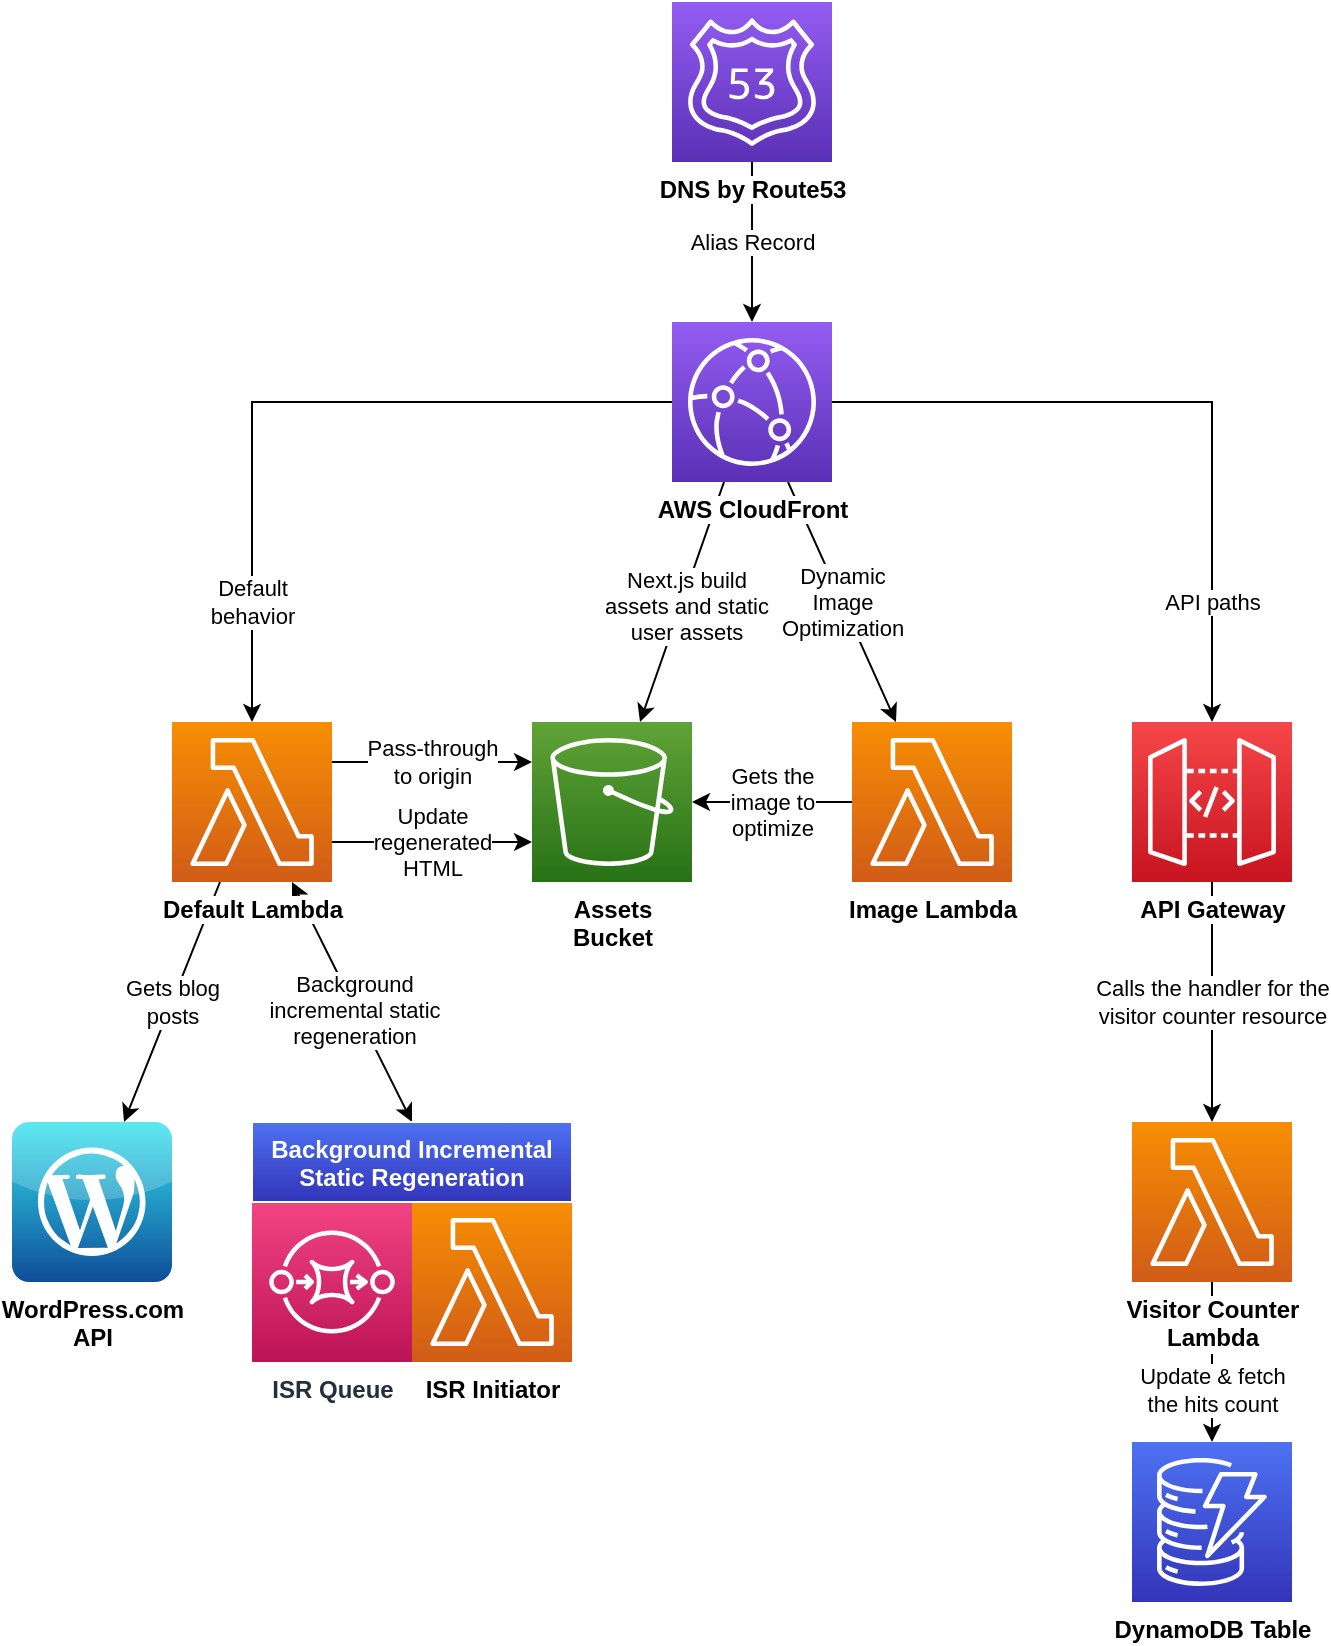 <mxfile version="14.6.13" type="device" pages="4"><diagram id="23iRSUPoRavnBvh4doch" name="AWS Arch"><mxGraphModel dx="1422" dy="1991" grid="1" gridSize="10" guides="1" tooltips="1" connect="1" arrows="1" fold="1" page="1" pageScale="1" pageWidth="827" pageHeight="1169" background="#FFFFFF" math="0" shadow="0"><root><mxCell id="0"/><mxCell id="1" parent="0"/><mxCell id="25" value="API paths" style="edgeStyle=orthogonalEdgeStyle;rounded=0;orthogonalLoop=1;jettySize=auto;html=1;labelBackgroundColor=#FFFFFF;fontColor=#000000;strokeColor=#000000;" parent="1" source="2" target="hK5ETDv1HGEy8o7-CPOC-136" edge="1"><mxGeometry x="0.657" relative="1" as="geometry"><mxPoint as="offset"/></mxGeometry></mxCell><mxCell id="hK5ETDv1HGEy8o7-CPOC-99" value="Default&lt;br&gt;behavior" style="rounded=0;orthogonalLoop=1;jettySize=auto;html=1;edgeStyle=orthogonalEdgeStyle;" parent="1" source="2" target="hK5ETDv1HGEy8o7-CPOC-117" edge="1"><mxGeometry x="0.676" relative="1" as="geometry"><mxPoint x="280" y="-720" as="targetPoint"/><mxPoint as="offset"/></mxGeometry></mxCell><mxCell id="hK5ETDv1HGEy8o7-CPOC-100" value="Dynamic&lt;br&gt;Image&lt;br&gt;Optimization" style="rounded=0;orthogonalLoop=1;jettySize=auto;html=1;" parent="1" source="2" target="hK5ETDv1HGEy8o7-CPOC-119" edge="1"><mxGeometry relative="1" as="geometry"><mxPoint x="400" y="-720" as="targetPoint"/></mxGeometry></mxCell><mxCell id="hK5ETDv1HGEy8o7-CPOC-101" value="Next.js build&lt;br&gt;assets and static&lt;br&gt;user assets" style="rounded=0;orthogonalLoop=1;jettySize=auto;html=1;" parent="1" source="2" target="hK5ETDv1HGEy8o7-CPOC-126" edge="1"><mxGeometry x="0.014" y="2" relative="1" as="geometry"><mxPoint x="520" y="-720" as="targetPoint"/><mxPoint as="offset"/></mxGeometry></mxCell><mxCell id="2" value="AWS CloudFront" style="points=[[0,0,0],[0.25,0,0],[0.5,0,0],[0.75,0,0],[1,0,0],[0,1,0],[0.25,1,0],[0.5,1,0],[0.75,1,0],[1,1,0],[0,0.25,0],[0,0.5,0],[0,0.75,0],[1,0.25,0],[1,0.5,0],[1,0.75,0]];outlineConnect=0;gradientColor=#945DF2;gradientDirection=north;fillColor=#5A30B5;strokeColor=#ffffff;dashed=0;verticalLabelPosition=bottom;verticalAlign=top;align=center;html=1;fontSize=12;fontStyle=1;aspect=fixed;shape=mxgraph.aws4.resourceIcon;resIcon=mxgraph.aws4.cloudfront;labelBackgroundColor=#FFFFFF;fontColor=#000000;" parent="1" vertex="1"><mxGeometry x="410" y="-920" width="80" height="80" as="geometry"/></mxCell><mxCell id="22" value="Alias Record" style="edgeStyle=orthogonalEdgeStyle;rounded=0;orthogonalLoop=1;jettySize=auto;html=1;labelBackgroundColor=#FFFFFF;fontColor=#000000;strokeColor=#000000;" parent="1" source="10" target="2" edge="1"><mxGeometry relative="1" as="geometry"/></mxCell><mxCell id="10" value="DNS by Route53" style="points=[[0,0,0],[0.25,0,0],[0.5,0,0],[0.75,0,0],[1,0,0],[0,1,0],[0.25,1,0],[0.5,1,0],[0.75,1,0],[1,1,0],[0,0.25,0],[0,0.5,0],[0,0.75,0],[1,0.25,0],[1,0.5,0],[1,0.75,0]];outlineConnect=0;gradientColor=#945DF2;gradientDirection=north;fillColor=#5A30B5;strokeColor=#ffffff;dashed=0;verticalLabelPosition=bottom;verticalAlign=top;align=center;html=1;fontSize=12;fontStyle=1;aspect=fixed;shape=mxgraph.aws4.resourceIcon;resIcon=mxgraph.aws4.route_53;labelBackgroundColor=#FFFFFF;fontColor=#000000;" parent="1" vertex="1"><mxGeometry x="410" y="-1080" width="80" height="80" as="geometry"/></mxCell><mxCell id="hK5ETDv1HGEy8o7-CPOC-148" value="Gets blog&lt;br&gt;posts" style="edgeStyle=none;rounded=0;orthogonalLoop=1;jettySize=auto;html=1;startArrow=none;startFill=0;" parent="1" source="hK5ETDv1HGEy8o7-CPOC-117" target="hK5ETDv1HGEy8o7-CPOC-127" edge="1"><mxGeometry relative="1" as="geometry"/></mxCell><mxCell id="hK5ETDv1HGEy8o7-CPOC-149" value="Pass-through&lt;br&gt;to origin" style="edgeStyle=orthogonalEdgeStyle;curved=1;rounded=0;orthogonalLoop=1;jettySize=auto;html=1;exitX=1;exitY=0.25;exitDx=0;exitDy=0;exitPerimeter=0;entryX=0;entryY=0.25;entryDx=0;entryDy=0;entryPerimeter=0;startArrow=none;startFill=0;" parent="1" source="hK5ETDv1HGEy8o7-CPOC-117" target="hK5ETDv1HGEy8o7-CPOC-126" edge="1"><mxGeometry relative="1" as="geometry"/></mxCell><mxCell id="hK5ETDv1HGEy8o7-CPOC-150" value="Update&lt;br&gt;regenerated&lt;br&gt;HTML" style="edgeStyle=orthogonalEdgeStyle;curved=1;rounded=0;orthogonalLoop=1;jettySize=auto;html=1;exitX=1;exitY=0.75;exitDx=0;exitDy=0;exitPerimeter=0;entryX=0;entryY=0.75;entryDx=0;entryDy=0;entryPerimeter=0;startArrow=none;startFill=0;" parent="1" source="hK5ETDv1HGEy8o7-CPOC-117" target="hK5ETDv1HGEy8o7-CPOC-126" edge="1"><mxGeometry relative="1" as="geometry"/></mxCell><mxCell id="hK5ETDv1HGEy8o7-CPOC-159" value="Background&lt;br&gt;incremental static&lt;br&gt;regeneration" style="rounded=0;orthogonalLoop=1;jettySize=auto;html=1;entryX=0.5;entryY=0;entryDx=0;entryDy=0;startArrow=classic;startFill=1;" parent="1" source="hK5ETDv1HGEy8o7-CPOC-117" target="hK5ETDv1HGEy8o7-CPOC-155" edge="1"><mxGeometry x="0.064" relative="1" as="geometry"><mxPoint x="-1" as="offset"/></mxGeometry></mxCell><mxCell id="hK5ETDv1HGEy8o7-CPOC-117" value="Default Lambda" style="points=[[0,0,0],[0.25,0,0],[0.5,0,0],[0.75,0,0],[1,0,0],[0,1,0],[0.25,1,0],[0.5,1,0],[0.75,1,0],[1,1,0],[0,0.25,0],[0,0.5,0],[0,0.75,0],[1,0.25,0],[1,0.5,0],[1,0.75,0]];outlineConnect=0;gradientColor=#F78E04;gradientDirection=north;fillColor=#D05C17;strokeColor=#ffffff;dashed=0;verticalLabelPosition=bottom;verticalAlign=top;align=center;html=1;fontSize=12;fontStyle=1;aspect=fixed;shape=mxgraph.aws4.resourceIcon;resIcon=mxgraph.aws4.lambda;labelBackgroundColor=#FFFFFF;fontColor=#000000;" parent="1" vertex="1"><mxGeometry x="160" y="-720" width="80" height="80" as="geometry"/></mxCell><mxCell id="hK5ETDv1HGEy8o7-CPOC-118" value="Gets the&lt;br&gt;image to&lt;br&gt;optimize" style="edgeStyle=none;rounded=0;orthogonalLoop=1;jettySize=auto;html=1;" parent="1" source="hK5ETDv1HGEy8o7-CPOC-119" target="hK5ETDv1HGEy8o7-CPOC-126" edge="1"><mxGeometry relative="1" as="geometry"><mxPoint as="offset"/></mxGeometry></mxCell><mxCell id="hK5ETDv1HGEy8o7-CPOC-119" value="Image Lambda" style="points=[[0,0,0],[0.25,0,0],[0.5,0,0],[0.75,0,0],[1,0,0],[0,1,0],[0.25,1,0],[0.5,1,0],[0.75,1,0],[1,1,0],[0,0.25,0],[0,0.5,0],[0,0.75,0],[1,0.25,0],[1,0.5,0],[1,0.75,0]];outlineConnect=0;gradientColor=#F78E04;gradientDirection=north;fillColor=#D05C17;strokeColor=#ffffff;dashed=0;verticalLabelPosition=bottom;verticalAlign=top;align=center;html=1;fontSize=12;fontStyle=1;aspect=fixed;shape=mxgraph.aws4.resourceIcon;resIcon=mxgraph.aws4.lambda;labelBackgroundColor=#FFFFFF;fontColor=#000000;" parent="1" vertex="1"><mxGeometry x="500" y="-720" width="80" height="80" as="geometry"/></mxCell><mxCell id="hK5ETDv1HGEy8o7-CPOC-126" value="Assets&lt;br&gt;Bucket" style="points=[[0,0,0],[0.25,0,0],[0.5,0,0],[0.75,0,0],[1,0,0],[0,1,0],[0.25,1,0],[0.5,1,0],[0.75,1,0],[1,1,0],[0,0.25,0],[0,0.5,0],[0,0.75,0],[1,0.25,0],[1,0.5,0],[1,0.75,0]];outlineConnect=0;gradientColor=#60A337;gradientDirection=north;fillColor=#277116;strokeColor=#ffffff;dashed=0;verticalLabelPosition=bottom;verticalAlign=top;align=center;html=1;fontSize=12;fontStyle=1;aspect=fixed;shape=mxgraph.aws4.resourceIcon;resIcon=mxgraph.aws4.s3;labelBackgroundColor=#FFFFFF;fontColor=#000000;" parent="1" vertex="1"><mxGeometry x="340" y="-720" width="80" height="80" as="geometry"/></mxCell><mxCell id="hK5ETDv1HGEy8o7-CPOC-127" value="WordPress.com&lt;br&gt;API" style="dashed=0;outlineConnect=0;html=1;align=center;labelPosition=center;verticalLabelPosition=bottom;verticalAlign=top;shape=mxgraph.webicons.wordpress_2;fillColor=#35E2EE;gradientColor=#0E4D99;labelBackgroundColor=#FFFFFF;fontColor=#000000;fontStyle=1" parent="1" vertex="1"><mxGeometry x="80" y="-520" width="80" height="80" as="geometry"/></mxCell><mxCell id="hK5ETDv1HGEy8o7-CPOC-135" value="Calls the handler for the&lt;br&gt;visitor counter resource" style="edgeStyle=orthogonalEdgeStyle;rounded=0;orthogonalLoop=1;jettySize=auto;html=1;entryX=0.5;entryY=0;entryDx=0;entryDy=0;entryPerimeter=0;labelBackgroundColor=#FFFFFF;fontColor=#000000;strokeColor=#000000;" parent="1" source="hK5ETDv1HGEy8o7-CPOC-136" target="hK5ETDv1HGEy8o7-CPOC-139" edge="1"><mxGeometry relative="1" as="geometry"><mxPoint x="870" y="-401" as="targetPoint"/><mxPoint as="offset"/></mxGeometry></mxCell><mxCell id="hK5ETDv1HGEy8o7-CPOC-136" value="API Gateway" style="points=[[0,0,0],[0.25,0,0],[0.5,0,0],[0.75,0,0],[1,0,0],[0,1,0],[0.25,1,0],[0.5,1,0],[0.75,1,0],[1,1,0],[0,0.25,0],[0,0.5,0],[0,0.75,0],[1,0.25,0],[1,0.5,0],[1,0.75,0]];outlineConnect=0;gradientColor=#F54749;gradientDirection=north;fillColor=#C7131F;strokeColor=#ffffff;dashed=0;verticalLabelPosition=bottom;verticalAlign=top;align=center;html=1;fontSize=12;fontStyle=1;aspect=fixed;shape=mxgraph.aws4.resourceIcon;resIcon=mxgraph.aws4.api_gateway;labelBackgroundColor=#FFFFFF;fontColor=#000000;" parent="1" vertex="1"><mxGeometry x="640" y="-720" width="80" height="80" as="geometry"/></mxCell><mxCell id="hK5ETDv1HGEy8o7-CPOC-137" value="DynamoDB Table" style="points=[[0,0,0],[0.25,0,0],[0.5,0,0],[0.75,0,0],[1,0,0],[0,1,0],[0.25,1,0],[0.5,1,0],[0.75,1,0],[1,1,0],[0,0.25,0],[0,0.5,0],[0,0.75,0],[1,0.25,0],[1,0.5,0],[1,0.75,0]];outlineConnect=0;gradientColor=#4D72F3;gradientDirection=north;fillColor=#3334B9;strokeColor=#ffffff;dashed=0;verticalLabelPosition=bottom;verticalAlign=top;align=center;html=1;fontSize=12;fontStyle=1;aspect=fixed;shape=mxgraph.aws4.resourceIcon;resIcon=mxgraph.aws4.dynamodb;labelBackgroundColor=#FFFFFF;fontColor=#000000;" parent="1" vertex="1"><mxGeometry x="640" y="-360" width="80" height="80" as="geometry"/></mxCell><mxCell id="hK5ETDv1HGEy8o7-CPOC-138" value="Update &amp;amp; fetch&lt;br&gt;the hits count" style="rounded=0;orthogonalLoop=1;jettySize=auto;html=1;exitX=0.5;exitY=1;exitDx=0;exitDy=0;exitPerimeter=0;entryX=0.5;entryY=0;entryDx=0;entryDy=0;entryPerimeter=0;labelBackgroundColor=#FFFFFF;fontColor=#000000;strokeColor=#000000;" parent="1" source="hK5ETDv1HGEy8o7-CPOC-139" target="hK5ETDv1HGEy8o7-CPOC-137" edge="1"><mxGeometry x="0.333" relative="1" as="geometry"><mxPoint as="offset"/></mxGeometry></mxCell><mxCell id="hK5ETDv1HGEy8o7-CPOC-139" value="Visitor Counter&lt;br&gt;Lambda" style="points=[[0,0,0],[0.25,0,0],[0.5,0,0],[0.75,0,0],[1,0,0],[0,1,0],[0.25,1,0],[0.5,1,0],[0.75,1,0],[1,1,0],[0,0.25,0],[0,0.5,0],[0,0.75,0],[1,0.25,0],[1,0.5,0],[1,0.75,0]];outlineConnect=0;gradientColor=#F78E04;gradientDirection=north;fillColor=#D05C17;strokeColor=#ffffff;dashed=0;verticalLabelPosition=bottom;verticalAlign=top;align=center;html=1;fontSize=12;fontStyle=1;aspect=fixed;shape=mxgraph.aws4.resourceIcon;resIcon=mxgraph.aws4.lambda;labelBackgroundColor=#FFFFFF;fontColor=#000000;" parent="1" vertex="1"><mxGeometry x="640" y="-520" width="80" height="80" as="geometry"/></mxCell><mxCell id="hK5ETDv1HGEy8o7-CPOC-157" value="" style="group" parent="1" vertex="1" connectable="0"><mxGeometry x="200" y="-520" width="160" height="120" as="geometry"/></mxCell><mxCell id="hK5ETDv1HGEy8o7-CPOC-124" value="ISR Initiator" style="points=[[0,0,0],[0.25,0,0],[0.5,0,0],[0.75,0,0],[1,0,0],[0,1,0],[0.25,1,0],[0.5,1,0],[0.75,1,0],[1,1,0],[0,0.25,0],[0,0.5,0],[0,0.75,0],[1,0.25,0],[1,0.5,0],[1,0.75,0]];outlineConnect=0;gradientColor=#F78E04;gradientDirection=north;fillColor=#D05C17;strokeColor=#ffffff;dashed=0;verticalLabelPosition=bottom;verticalAlign=top;align=center;html=1;fontSize=12;fontStyle=1;aspect=fixed;shape=mxgraph.aws4.resourceIcon;resIcon=mxgraph.aws4.lambda;labelBackgroundColor=#FFFFFF;fontColor=#000000;" parent="hK5ETDv1HGEy8o7-CPOC-157" vertex="1"><mxGeometry x="80" y="40" width="80" height="80" as="geometry"/></mxCell><mxCell id="hK5ETDv1HGEy8o7-CPOC-125" value="ISR Queue" style="points=[[0,0,0],[0.25,0,0],[0.5,0,0],[0.75,0,0],[1,0,0],[0,1,0],[0.25,1,0],[0.5,1,0],[0.75,1,0],[1,1,0],[0,0.25,0],[0,0.5,0],[0,0.75,0],[1,0.25,0],[1,0.5,0],[1,0.75,0]];outlineConnect=0;fontColor=#232F3E;gradientColor=#F34482;gradientDirection=north;fillColor=#BC1356;strokeColor=#ffffff;dashed=0;verticalLabelPosition=bottom;verticalAlign=top;align=center;html=1;fontSize=12;fontStyle=1;aspect=fixed;shape=mxgraph.aws4.resourceIcon;resIcon=mxgraph.aws4.sqs;labelBackgroundColor=#ffffff;" parent="hK5ETDv1HGEy8o7-CPOC-157" vertex="1"><mxGeometry y="40" width="80" height="80" as="geometry"/></mxCell><mxCell id="hK5ETDv1HGEy8o7-CPOC-155" value="Background Incremental&lt;br&gt;Static Regeneration" style="whiteSpace=wrap;html=1;dashed=0;fontStyle=1;verticalAlign=top;strokeColor=#ffffff;fillColor=#3334B9;gradientColor=#4D72F3;gradientDirection=north;labelBackgroundColor=none;fontColor=#FFFFFF;" parent="hK5ETDv1HGEy8o7-CPOC-157" vertex="1"><mxGeometry width="160" height="40" as="geometry"/></mxCell></root></mxGraphModel></diagram><diagram id="qyn2qZ6F6gqF_mPYifca" name="Stages"><mxGraphModel dx="1422" dy="3022" grid="1" gridSize="10" guides="1" tooltips="1" connect="1" arrows="1" fold="1" page="1" pageScale="1" pageWidth="850" pageHeight="1100" math="0" shadow="0"><root><mxCell id="b6YgkoDrh7IASmbNfFO9-0"/><mxCell id="b6YgkoDrh7IASmbNfFO9-1" parent="b6YgkoDrh7IASmbNfFO9-0"/><mxCell id="ugjsxYWkNp8uy2AHYgBh-0" value="" style="whiteSpace=wrap;html=1;aspect=fixed;fontColor=#000000;strokeWidth=1;fillColor=none;strokeColor=#FFFFFF;fontStyle=1" parent="b6YgkoDrh7IASmbNfFO9-1" vertex="1"><mxGeometry x="280" y="-1500" width="80" height="80" as="geometry"/></mxCell><mxCell id="ugjsxYWkNp8uy2AHYgBh-1" value="" style="points=[[0,0,0],[0.25,0,0],[0.5,0,0],[0.75,0,0],[1,0,0],[0,1,0],[0.25,1,0],[0.5,1,0],[0.75,1,0],[1,1,0],[0,0.25,0],[0,0.5,0],[0,0.75,0],[1,0.25,0],[1,0.5,0],[1,0.75,0]];points=[[0,0,0],[0.25,0,0],[0.5,0,0],[0.75,0,0],[1,0,0],[0,1,0],[0.25,1,0],[0.5,1,0],[0.75,1,0],[1,1,0],[0,0.25,0],[0,0.5,0],[0,0.75,0],[1,0.25,0],[1,0.5,0],[1,0.75,0]];outlineConnect=0;gradientColor=#F34482;gradientDirection=north;fillColor=#BC1356;strokeColor=#ffffff;dashed=0;verticalLabelPosition=bottom;verticalAlign=top;align=center;html=1;fontSize=12;fontStyle=1;aspect=fixed;shape=mxgraph.aws4.resourceIcon;resIcon=mxgraph.aws4.cloudformation;labelBackgroundColor=#FFFFFF;fontColor=#000000;" parent="b6YgkoDrh7IASmbNfFO9-1" vertex="1"><mxGeometry x="280" y="-1500" width="80" height="80" as="geometry"/></mxCell><mxCell id="ugjsxYWkNp8uy2AHYgBh-2" value="" style="points=[[0,0,0],[0.25,0,0],[0.5,0,0],[0.75,0,0],[1,0,0],[0,1,0],[0.25,1,0],[0.5,1,0],[0.75,1,0],[1,1,0],[0,0.25,0],[0,0.5,0],[0,0.75,0],[1,0.25,0],[1,0.5,0],[1,0.75,0]];points=[[0,0,0],[0.25,0,0],[0.5,0,0],[0.75,0,0],[1,0,0],[0,1,0],[0.25,1,0],[0.5,1,0],[0.75,1,0],[1,1,0],[0,0.25,0],[0,0.5,0],[0,0.75,0],[1,0.25,0],[1,0.5,0],[1,0.75,0]];outlineConnect=0;gradientColor=#F34482;gradientDirection=north;fillColor=#BC1356;strokeColor=#ffffff;dashed=0;verticalLabelPosition=bottom;verticalAlign=top;align=center;html=1;fontSize=12;fontStyle=1;aspect=fixed;shape=mxgraph.aws4.resourceIcon;resIcon=mxgraph.aws4.cloudformation;labelBackgroundColor=#FFFFFF;fontColor=#000000;" parent="b6YgkoDrh7IASmbNfFO9-1" vertex="1"><mxGeometry x="300" y="-1490" width="80" height="80" as="geometry"/></mxCell><mxCell id="ugjsxYWkNp8uy2AHYgBh-3" value="" style="whiteSpace=wrap;html=1;aspect=fixed;fontColor=#000000;strokeWidth=1;fillColor=none;strokeColor=#FFFFFF;fontStyle=1" parent="b6YgkoDrh7IASmbNfFO9-1" vertex="1"><mxGeometry x="300" y="-1490" width="80" height="80" as="geometry"/></mxCell><mxCell id="ugjsxYWkNp8uy2AHYgBh-4" value="Deploys&amp;nbsp;" style="edgeStyle=orthogonalEdgeStyle;rounded=0;orthogonalLoop=1;jettySize=auto;html=1;strokeColor=#000000;exitX=1;exitY=0.5;exitDx=0;exitDy=0;exitPerimeter=0;fontColor=#000000;labelBackgroundColor=#FFFFFF;" parent="b6YgkoDrh7IASmbNfFO9-1" source="ugjsxYWkNp8uy2AHYgBh-5" target="ugjsxYWkNp8uy2AHYgBh-7" edge="1"><mxGeometry x="0.4" relative="1" as="geometry"><mxPoint as="offset"/></mxGeometry></mxCell><mxCell id="ugjsxYWkNp8uy2AHYgBh-5" value="Reusable CRC&lt;br&gt;Stage Definition" style="points=[[0,0,0],[0.25,0,0],[0.5,0,0],[0.75,0,0],[1,0,0],[0,1,0],[0.25,1,0],[0.5,1,0],[0.75,1,0],[1,1,0],[0,0.25,0],[0,0.5,0],[0,0.75,0],[1,0.25,0],[1,0.5,0],[1,0.75,0]];gradientDirection=north;outlineConnect=0;gradientColor=#505863;fillColor=#1E262E;strokeColor=#ffffff;dashed=0;verticalLabelPosition=top;verticalAlign=bottom;align=center;html=1;fontSize=12;fontStyle=1;aspect=fixed;shape=mxgraph.aws4.resourceIcon;resIcon=mxgraph.aws4.general;labelPosition=center;labelBackgroundColor=#FFFFFF;fontColor=#000000;" parent="b6YgkoDrh7IASmbNfFO9-1" vertex="1"><mxGeometry x="400" y="-1640" width="80" height="80" as="geometry"/></mxCell><mxCell id="ugjsxYWkNp8uy2AHYgBh-6" value="Tests featureful&lt;br&gt;stack resources" style="edgeStyle=orthogonalEdgeStyle;rounded=0;orthogonalLoop=1;jettySize=auto;html=1;strokeColor=#000000;fontColor=#000000;labelBackgroundColor=#FFFFFF;" parent="b6YgkoDrh7IASmbNfFO9-1" source="ugjsxYWkNp8uy2AHYgBh-7" target="ugjsxYWkNp8uy2AHYgBh-9" edge="1"><mxGeometry relative="1" as="geometry"/></mxCell><mxCell id="ugjsxYWkNp8uy2AHYgBh-7" value="Testing&lt;br&gt;Stack" style="points=[[0,0,0],[0.25,0,0],[0.5,0,0],[0.75,0,0],[1,0,0],[0,1,0],[0.25,1,0],[0.5,1,0],[0.75,1,0],[1,1,0],[0,0.25,0],[0,0.5,0],[0,0.75,0],[1,0.25,0],[1,0.5,0],[1,0.75,0]];points=[[0,0,0],[0.25,0,0],[0.5,0,0],[0.75,0,0],[1,0,0],[0,1,0],[0.25,1,0],[0.5,1,0],[0.75,1,0],[1,1,0],[0,0.25,0],[0,0.5,0],[0,0.75,0],[1,0.25,0],[1,0.5,0],[1,0.75,0]];outlineConnect=0;gradientColor=#F34482;gradientDirection=north;fillColor=#BC1356;strokeColor=#ffffff;dashed=0;verticalLabelPosition=bottom;verticalAlign=top;align=center;html=1;fontSize=12;fontStyle=1;aspect=fixed;shape=mxgraph.aws4.resourceIcon;resIcon=mxgraph.aws4.cloudformation;labelBackgroundColor=#FFFFFF;fontColor=#000000;" parent="b6YgkoDrh7IASmbNfFO9-1" vertex="1"><mxGeometry x="520" y="-1480" width="80" height="80" as="geometry"/></mxCell><mxCell id="ugjsxYWkNp8uy2AHYgBh-8" value="Deploys" style="edgeStyle=orthogonalEdgeStyle;rounded=0;orthogonalLoop=1;jettySize=auto;html=1;entryX=0.5;entryY=0;entryDx=0;entryDy=0;entryPerimeter=0;strokeColor=#000000;exitX=0;exitY=0.5;exitDx=0;exitDy=0;exitPerimeter=0;fontColor=#000000;labelBackgroundColor=#FFFFFF;" parent="b6YgkoDrh7IASmbNfFO9-1" source="ugjsxYWkNp8uy2AHYgBh-5" target="ugjsxYWkNp8uy2AHYgBh-1" edge="1"><mxGeometry x="0.556" relative="1" as="geometry"><mxPoint as="offset"/></mxGeometry></mxCell><mxCell id="ugjsxYWkNp8uy2AHYgBh-9" value="Featureful&lt;br&gt;Stacks" style="points=[[0,0,0],[0.25,0,0],[0.5,0,0],[0.75,0,0],[1,0,0],[0,1,0],[0.25,1,0],[0.5,1,0],[0.75,1,0],[1,1,0],[0,0.25,0],[0,0.5,0],[0,0.75,0],[1,0.25,0],[1,0.5,0],[1,0.75,0]];points=[[0,0,0],[0.25,0,0],[0.5,0,0],[0.75,0,0],[1,0,0],[0,1,0],[0.25,1,0],[0.5,1,0],[0.75,1,0],[1,1,0],[0,0.25,0],[0,0.5,0],[0,0.75,0],[1,0.25,0],[1,0.5,0],[1,0.75,0]];outlineConnect=0;gradientColor=#F34482;gradientDirection=north;fillColor=#BC1356;strokeColor=#ffffff;dashed=0;verticalLabelPosition=bottom;verticalAlign=top;align=center;html=1;fontSize=12;fontStyle=1;aspect=fixed;shape=mxgraph.aws4.resourceIcon;resIcon=mxgraph.aws4.cloudformation;labelBackgroundColor=#FFFFFF;fontColor=#000000;" parent="b6YgkoDrh7IASmbNfFO9-1" vertex="1"><mxGeometry x="320" y="-1480" width="80" height="80" as="geometry"/></mxCell><mxCell id="ugjsxYWkNp8uy2AHYgBh-10" value="" style="whiteSpace=wrap;html=1;aspect=fixed;fontColor=#000000;strokeWidth=1;fillColor=none;strokeColor=#FFFFFF;fontStyle=1" parent="b6YgkoDrh7IASmbNfFO9-1" vertex="1"><mxGeometry x="320" y="-1480" width="80" height="80" as="geometry"/></mxCell><mxCell id="HxEtUfhR45yYvtyIrm2H-0" value="Accesses outputs&lt;br&gt;by custom&lt;br&gt;resource" style="edgeStyle=orthogonalEdgeStyle;rounded=0;orthogonalLoop=1;jettySize=auto;html=1;labelBackgroundColor=#FFFFFF;fontColor=#000000;strokeColor=#000000;" parent="b6YgkoDrh7IASmbNfFO9-1" source="HxEtUfhR45yYvtyIrm2H-1" target="HxEtUfhR45yYvtyIrm2H-8" edge="1"><mxGeometry relative="1" as="geometry"/></mxCell><mxCell id="HxEtUfhR45yYvtyIrm2H-1" value="Edge&lt;br&gt;Stack" style="points=[[0,0,0],[0.25,0,0],[0.5,0,0],[0.75,0,0],[1,0,0],[0,1,0],[0.25,1,0],[0.5,1,0],[0.75,1,0],[1,1,0],[0,0.25,0],[0,0.5,0],[0,0.75,0],[1,0.25,0],[1,0.5,0],[1,0.75,0]];points=[[0,0,0],[0.25,0,0],[0.5,0,0],[0.75,0,0],[1,0,0],[0,1,0],[0.25,1,0],[0.5,1,0],[0.75,1,0],[1,1,0],[0,0.25,0],[0,0.5,0],[0,0.75,0],[1,0.25,0],[1,0.5,0],[1,0.75,0]];outlineConnect=0;gradientColor=#F34482;gradientDirection=north;fillColor=#BC1356;strokeColor=#ffffff;dashed=0;verticalLabelPosition=bottom;verticalAlign=top;align=center;html=1;fontSize=12;fontStyle=1;aspect=fixed;shape=mxgraph.aws4.resourceIcon;resIcon=mxgraph.aws4.cloudformation;labelBackgroundColor=#FFFFFF;fontColor=#000000;" parent="b6YgkoDrh7IASmbNfFO9-1" vertex="1"><mxGeometry x="200" y="-1920" width="80" height="80" as="geometry"/></mxCell><mxCell id="HxEtUfhR45yYvtyIrm2H-2" value="Deploys" style="edgeStyle=orthogonalEdgeStyle;rounded=0;orthogonalLoop=1;jettySize=auto;html=1;entryX=0.5;entryY=0;entryDx=0;entryDy=0;entryPerimeter=0;labelBackgroundColor=#FFFFFF;fontColor=#000000;strokeColor=#000000;" parent="b6YgkoDrh7IASmbNfFO9-1" source="HxEtUfhR45yYvtyIrm2H-6" target="HxEtUfhR45yYvtyIrm2H-1" edge="1"><mxGeometry x="0.714" relative="1" as="geometry"><mxPoint as="offset"/></mxGeometry></mxCell><mxCell id="HxEtUfhR45yYvtyIrm2H-3" value="Deploys" style="edgeStyle=orthogonalEdgeStyle;rounded=0;orthogonalLoop=1;jettySize=auto;html=1;labelBackgroundColor=#FFFFFF;fontColor=#000000;strokeColor=#000000;" parent="b6YgkoDrh7IASmbNfFO9-1" source="HxEtUfhR45yYvtyIrm2H-6" target="HxEtUfhR45yYvtyIrm2H-8" edge="1"><mxGeometry relative="1" as="geometry"><mxPoint as="offset"/></mxGeometry></mxCell><mxCell id="HxEtUfhR45yYvtyIrm2H-4" style="edgeStyle=orthogonalEdgeStyle;rounded=0;orthogonalLoop=1;jettySize=auto;html=1;labelBackgroundColor=#FFFFFF;fontColor=#000000;strokeColor=#000000;" parent="b6YgkoDrh7IASmbNfFO9-1" source="HxEtUfhR45yYvtyIrm2H-6" target="HxEtUfhR45yYvtyIrm2H-9" edge="1"><mxGeometry relative="1" as="geometry"/></mxCell><mxCell id="HxEtUfhR45yYvtyIrm2H-5" value="Deploys" style="edgeLabel;html=1;align=center;verticalAlign=middle;resizable=0;points=[];labelBackgroundColor=#FFFFFF;fontColor=#000000;" parent="HxEtUfhR45yYvtyIrm2H-4" vertex="1" connectable="0"><mxGeometry x="0.513" y="-2" relative="1" as="geometry"><mxPoint x="2" y="28" as="offset"/></mxGeometry></mxCell><mxCell id="HxEtUfhR45yYvtyIrm2H-6" value="Reusable CRC&lt;br&gt;Stage Definition" style="points=[[0,0,0],[0.25,0,0],[0.5,0,0],[0.75,0,0],[1,0,0],[0,1,0],[0.25,1,0],[0.5,1,0],[0.75,1,0],[1,1,0],[0,0.25,0],[0,0.5,0],[0,0.75,0],[1,0.25,0],[1,0.5,0],[1,0.75,0]];gradientDirection=north;outlineConnect=0;gradientColor=#505863;fillColor=#1E262E;strokeColor=#ffffff;dashed=0;verticalLabelPosition=top;verticalAlign=bottom;align=center;html=1;fontSize=12;fontStyle=1;aspect=fixed;shape=mxgraph.aws4.resourceIcon;resIcon=mxgraph.aws4.general;labelPosition=center;labelBackgroundColor=#FFFFFF;fontColor=#000000;" parent="b6YgkoDrh7IASmbNfFO9-1" vertex="1"><mxGeometry x="400" y="-2080" width="80" height="80" as="geometry"/></mxCell><mxCell id="HxEtUfhR45yYvtyIrm2H-7" value="Accesses&lt;br&gt;exports" style="edgeStyle=orthogonalEdgeStyle;rounded=0;orthogonalLoop=1;jettySize=auto;html=1;labelBackgroundColor=#FFFFFF;fontColor=#000000;strokeColor=#000000;" parent="b6YgkoDrh7IASmbNfFO9-1" source="HxEtUfhR45yYvtyIrm2H-8" target="HxEtUfhR45yYvtyIrm2H-9" edge="1"><mxGeometry relative="1" as="geometry"/></mxCell><mxCell id="HxEtUfhR45yYvtyIrm2H-8" value="Regional&lt;br&gt;Stateless&lt;br&gt;Stack" style="points=[[0,0,0],[0.25,0,0],[0.5,0,0],[0.75,0,0],[1,0,0],[0,1,0],[0.25,1,0],[0.5,1,0],[0.75,1,0],[1,1,0],[0,0.25,0],[0,0.5,0],[0,0.75,0],[1,0.25,0],[1,0.5,0],[1,0.75,0]];points=[[0,0,0],[0.25,0,0],[0.5,0,0],[0.75,0,0],[1,0,0],[0,1,0],[0.25,1,0],[0.5,1,0],[0.75,1,0],[1,1,0],[0,0.25,0],[0,0.5,0],[0,0.75,0],[1,0.25,0],[1,0.5,0],[1,0.75,0]];outlineConnect=0;gradientColor=#F34482;gradientDirection=north;fillColor=#BC1356;strokeColor=#ffffff;dashed=0;verticalLabelPosition=bottom;verticalAlign=top;align=center;html=1;fontSize=12;fontStyle=1;aspect=fixed;shape=mxgraph.aws4.resourceIcon;resIcon=mxgraph.aws4.cloudformation;labelBackgroundColor=#FFFFFF;fontColor=#000000;" parent="b6YgkoDrh7IASmbNfFO9-1" vertex="1"><mxGeometry x="400" y="-1920" width="80" height="80" as="geometry"/></mxCell><mxCell id="HxEtUfhR45yYvtyIrm2H-9" value="Regional&lt;br&gt;Stateful&lt;br&gt;Stack" style="points=[[0,0,0],[0.25,0,0],[0.5,0,0],[0.75,0,0],[1,0,0],[0,1,0],[0.25,1,0],[0.5,1,0],[0.75,1,0],[1,1,0],[0,0.25,0],[0,0.5,0],[0,0.75,0],[1,0.25,0],[1,0.5,0],[1,0.75,0]];points=[[0,0,0],[0.25,0,0],[0.5,0,0],[0.75,0,0],[1,0,0],[0,1,0],[0.25,1,0],[0.5,1,0],[0.75,1,0],[1,1,0],[0,0.25,0],[0,0.5,0],[0,0.75,0],[1,0.25,0],[1,0.5,0],[1,0.75,0]];outlineConnect=0;gradientColor=#F34482;gradientDirection=north;fillColor=#BC1356;strokeColor=#ffffff;dashed=0;verticalLabelPosition=bottom;verticalAlign=top;align=center;html=1;fontSize=12;fontStyle=1;aspect=fixed;shape=mxgraph.aws4.resourceIcon;resIcon=mxgraph.aws4.cloudformation;labelBackgroundColor=#FFFFFF;fontColor=#000000;" parent="b6YgkoDrh7IASmbNfFO9-1" vertex="1"><mxGeometry x="600" y="-1920" width="80" height="80" as="geometry"/></mxCell></root></mxGraphModel></diagram><diagram id="h5fgsF5AdqXJILzHvKMt" name="CI/CD"><mxGraphModel dx="572" dy="3022" grid="1" gridSize="10" guides="1" tooltips="1" connect="1" arrows="1" fold="1" page="1" pageScale="1" pageWidth="850" pageHeight="1100" math="0" shadow="0"><root><mxCell id="FFH-HejAuoFIfmIOoqx9-0"/><mxCell id="FFH-HejAuoFIfmIOoqx9-1" parent="FFH-HejAuoFIfmIOoqx9-0"/><mxCell id="FFH-HejAuoFIfmIOoqx9-2" value="Uses" style="edgeStyle=orthogonalEdgeStyle;rounded=0;orthogonalLoop=1;jettySize=auto;html=1;labelBackgroundColor=#FFFFFF;fontColor=#000000;strokeColor=#000000;" parent="FFH-HejAuoFIfmIOoqx9-1" source="FFH-HejAuoFIfmIOoqx9-5" target="FFH-HejAuoFIfmIOoqx9-9" edge="1"><mxGeometry relative="1" as="geometry"/></mxCell><mxCell id="FFH-HejAuoFIfmIOoqx9-3" value="Deploys" style="edgeStyle=orthogonalEdgeStyle;rounded=0;orthogonalLoop=1;jettySize=auto;html=1;exitX=0.5;exitY=1;exitDx=0;exitDy=0;exitPerimeter=0;labelBackgroundColor=#FFFFFF;fontColor=#000000;strokeColor=#000000;" parent="FFH-HejAuoFIfmIOoqx9-1" source="FFH-HejAuoFIfmIOoqx9-5" target="FFH-HejAuoFIfmIOoqx9-10" edge="1"><mxGeometry x="0.602" relative="1" as="geometry"><mxPoint as="offset"/></mxGeometry></mxCell><mxCell id="FFH-HejAuoFIfmIOoqx9-4" value="Deploys" style="edgeStyle=orthogonalEdgeStyle;rounded=0;orthogonalLoop=1;jettySize=auto;html=1;exitX=0.5;exitY=1;exitDx=0;exitDy=0;exitPerimeter=0;labelBackgroundColor=#FFFFFF;fontColor=#000000;strokeColor=#000000;" parent="FFH-HejAuoFIfmIOoqx9-1" source="FFH-HejAuoFIfmIOoqx9-5" target="FFH-HejAuoFIfmIOoqx9-11" edge="1"><mxGeometry x="0.597" relative="1" as="geometry"><mxPoint x="1520" y="-1630" as="sourcePoint"/><mxPoint as="offset"/></mxGeometry></mxCell><mxCell id="FFH-HejAuoFIfmIOoqx9-5" value="CodePipeline" style="points=[[0,0,0],[0.25,0,0],[0.5,0,0],[0.75,0,0],[1,0,0],[0,1,0],[0.25,1,0],[0.5,1,0],[0.75,1,0],[1,1,0],[0,0.25,0],[0,0.5,0],[0,0.75,0],[1,0.25,0],[1,0.5,0],[1,0.75,0]];outlineConnect=0;gradientColor=#4D72F3;gradientDirection=north;fillColor=#3334B9;strokeColor=#ffffff;dashed=0;verticalLabelPosition=bottom;verticalAlign=top;align=center;html=1;fontSize=12;fontStyle=1;aspect=fixed;shape=mxgraph.aws4.resourceIcon;resIcon=mxgraph.aws4.codepipeline;labelBackgroundColor=#FFFFFF;fontColor=#000000;" parent="FFH-HejAuoFIfmIOoqx9-1" vertex="1"><mxGeometry x="1280" y="-1800" width="80" height="80" as="geometry"/></mxCell><mxCell id="FFH-HejAuoFIfmIOoqx9-6" value="Signals&lt;br&gt;CodePipline" style="edgeStyle=orthogonalEdgeStyle;rounded=0;orthogonalLoop=1;jettySize=auto;html=1;labelBackgroundColor=#FFFFFF;fontColor=#000000;strokeColor=#000000;" parent="FFH-HejAuoFIfmIOoqx9-1" source="FFH-HejAuoFIfmIOoqx9-7" target="FFH-HejAuoFIfmIOoqx9-5" edge="1"><mxGeometry x="0.25" relative="1" as="geometry"><mxPoint as="offset"/></mxGeometry></mxCell><mxCell id="FFH-HejAuoFIfmIOoqx9-7" value="GitHub Repository" style="dashed=0;outlineConnect=0;html=1;align=center;labelPosition=center;verticalLabelPosition=bottom;verticalAlign=top;shape=mxgraph.weblogos.github;labelBackgroundColor=#FFFFFF;fontColor=#000000;fillColor=none;fontStyle=1" parent="FFH-HejAuoFIfmIOoqx9-1" vertex="1"><mxGeometry x="1280" y="-1960" width="80" height="80" as="geometry"/></mxCell><mxCell id="FFH-HejAuoFIfmIOoqx9-8" value="Pushes&lt;br&gt;changes&lt;br&gt;to git" style="edgeStyle=orthogonalEdgeStyle;rounded=0;orthogonalLoop=1;jettySize=auto;html=1;labelBackgroundColor=#FFFFFF;fontColor=#000000;strokeColor=#000000;exitX=1;exitY=0.5;exitDx=0;exitDy=0;" parent="FFH-HejAuoFIfmIOoqx9-1" source="FFH-HejAuoFIfmIOoqx9-15" target="FFH-HejAuoFIfmIOoqx9-7" edge="1"><mxGeometry relative="1" as="geometry"><mxPoint x="1191" y="-1881" as="sourcePoint"/></mxGeometry></mxCell><mxCell id="FFH-HejAuoFIfmIOoqx9-9" value="CodeBuild&lt;br&gt;Build the frontend, API,&lt;br&gt;and CDK assembly" style="points=[[0,0,0],[0.25,0,0],[0.5,0,0],[0.75,0,0],[1,0,0],[0,1,0],[0.25,1,0],[0.5,1,0],[0.75,1,0],[1,1,0],[0,0.25,0],[0,0.5,0],[0,0.75,0],[1,0.25,0],[1,0.5,0],[1,0.75,0]];outlineConnect=0;gradientColor=#4D72F3;gradientDirection=north;fillColor=#3334B9;strokeColor=#ffffff;dashed=0;verticalLabelPosition=bottom;verticalAlign=top;align=center;html=1;fontSize=12;fontStyle=1;aspect=fixed;shape=mxgraph.aws4.resourceIcon;resIcon=mxgraph.aws4.codebuild;labelBackgroundColor=#FFFFFF;fontColor=#000000;" parent="FFH-HejAuoFIfmIOoqx9-1" vertex="1"><mxGeometry x="1440" y="-1800" width="80" height="80" as="geometry"/></mxCell><mxCell id="FFH-HejAuoFIfmIOoqx9-10" value="Test Stage" style="points=[[0,0,0],[0.25,0,0],[0.5,0,0],[0.75,0,0],[1,0,0],[0,1,0],[0.25,1,0],[0.5,1,0],[0.75,1,0],[1,1,0],[0,0.25,0],[0,0.5,0],[0,0.75,0],[1,0.25,0],[1,0.5,0],[1,0.75,0]];gradientDirection=north;outlineConnect=0;gradientColor=#505863;fillColor=#1E262E;strokeColor=#ffffff;dashed=0;verticalLabelPosition=bottom;verticalAlign=top;align=center;html=1;fontSize=12;fontStyle=1;aspect=fixed;shape=mxgraph.aws4.resourceIcon;resIcon=mxgraph.aws4.general;labelPosition=center;labelBackgroundColor=#FFFFFF;fontColor=#000000;" parent="FFH-HejAuoFIfmIOoqx9-1" vertex="1"><mxGeometry x="1200" y="-1600" width="80" height="80" as="geometry"/></mxCell><mxCell id="FFH-HejAuoFIfmIOoqx9-11" value="Production Stage" style="points=[[0,0,0],[0.25,0,0],[0.5,0,0],[0.75,0,0],[1,0,0],[0,1,0],[0.25,1,0],[0.5,1,0],[0.75,1,0],[1,1,0],[0,0.25,0],[0,0.5,0],[0,0.75,0],[1,0.25,0],[1,0.5,0],[1,0.75,0]];gradientDirection=north;outlineConnect=0;gradientColor=#505863;fillColor=#1E262E;strokeColor=#ffffff;dashed=0;verticalLabelPosition=bottom;verticalAlign=top;align=center;html=1;fontSize=12;fontStyle=1;aspect=fixed;shape=mxgraph.aws4.resourceIcon;resIcon=mxgraph.aws4.general;labelPosition=center;labelBackgroundColor=#FFFFFF;fontColor=#000000;" parent="FFH-HejAuoFIfmIOoqx9-1" vertex="1"><mxGeometry x="1360" y="-1600" width="80" height="80" as="geometry"/></mxCell><mxCell id="FFH-HejAuoFIfmIOoqx9-12" value="Dev Stage" style="points=[[0,0,0],[0.25,0,0],[0.5,0,0],[0.75,0,0],[1,0,0],[0,1,0],[0.25,1,0],[0.5,1,0],[0.75,1,0],[1,1,0],[0,0.25,0],[0,0.5,0],[0,0.75,0],[1,0.25,0],[1,0.5,0],[1,0.75,0]];gradientDirection=north;outlineConnect=0;gradientColor=#505863;fillColor=#1E262E;strokeColor=#ffffff;dashed=0;verticalLabelPosition=bottom;verticalAlign=top;align=center;html=1;fontSize=12;fontStyle=1;aspect=fixed;shape=mxgraph.aws4.resourceIcon;resIcon=mxgraph.aws4.general;labelPosition=center;labelBackgroundColor=#FFFFFF;fontColor=#000000;" parent="FFH-HejAuoFIfmIOoqx9-1" vertex="1"><mxGeometry x="1080" y="-1600" width="80" height="80" as="geometry"/></mxCell><mxCell id="FFH-HejAuoFIfmIOoqx9-13" value="Use the CDK CLI&lt;br&gt;to deploy a dev&lt;br&gt;stage to AWS" style="edgeStyle=orthogonalEdgeStyle;rounded=0;orthogonalLoop=1;jettySize=auto;html=1;labelBackgroundColor=#FFFFFF;fontColor=#000000;exitX=0.5;exitY=1;exitDx=0;exitDy=0;strokeColor=#000000;" parent="FFH-HejAuoFIfmIOoqx9-1" source="FFH-HejAuoFIfmIOoqx9-15" target="FFH-HejAuoFIfmIOoqx9-12" edge="1"><mxGeometry x="-0.143" relative="1" as="geometry"><mxPoint x="1000" y="-1890" as="sourcePoint"/><mxPoint as="offset"/></mxGeometry></mxCell><mxCell id="FFH-HejAuoFIfmIOoqx9-14" value="" style="group;labelBackgroundColor=#FFFFFF;fontColor=#000000;fontStyle=1" parent="FFH-HejAuoFIfmIOoqx9-1" vertex="1" connectable="0"><mxGeometry x="1080" y="-1960" width="80" height="80" as="geometry"/></mxCell><mxCell id="FFH-HejAuoFIfmIOoqx9-15" value="Developer" style="rounded=0;whiteSpace=wrap;html=1;strokeColor=none;fillColor=#CCCCFF;gradientColor=#666680;labelPosition=center;verticalLabelPosition=bottom;align=center;verticalAlign=top;labelBackgroundColor=#FFFFFF;fontColor=#000000;fontStyle=1" parent="FFH-HejAuoFIfmIOoqx9-14" vertex="1"><mxGeometry width="80" height="80" as="geometry"/></mxCell><mxCell id="FFH-HejAuoFIfmIOoqx9-16" value="" style="outlineConnect=0;gradientColor=none;dashed=0;verticalLabelPosition=bottom;verticalAlign=top;align=center;html=1;fontSize=12;fontStyle=1;aspect=fixed;shape=mxgraph.aws4.illustration_users;pointerEvents=1;fillColor=#FFFFFF;strokeColor=none;labelBackgroundColor=#FFFFFF;fontColor=#000000;" parent="FFH-HejAuoFIfmIOoqx9-14" vertex="1"><mxGeometry x="10" y="10" width="60" height="60" as="geometry"/></mxCell></root></mxGraphModel></diagram><diagram id="5uKCgDbxg5XRJz4InhuB" name="Page-4"><mxGraphModel dx="1422" dy="1922" grid="1" gridSize="10" guides="1" tooltips="1" connect="1" arrows="1" fold="1" page="1" pageScale="1" pageWidth="850" pageHeight="1100" math="0" shadow="0"><root><mxCell id="_67BHvqjkGcve1P8658V-0"/><mxCell id="_67BHvqjkGcve1P8658V-1" parent="_67BHvqjkGcve1P8658V-0"/><mxCell id="iaq7hthR6RRkI8yLdHeO-0" value="" style="points=[[0,0,0],[0.25,0,0],[0.5,0,0],[0.75,0,0],[1,0,0],[0,1,0],[0.25,1,0],[0.5,1,0],[0.75,1,0],[1,1,0],[0,0.25,0],[0,0.5,0],[0,0.75,0],[1,0.25,0],[1,0.5,0],[1,0.75,0]];outlineConnect=0;gradientColor=#945DF2;gradientDirection=north;fillColor=#5A30B5;strokeColor=#ffffff;dashed=0;verticalLabelPosition=bottom;verticalAlign=top;align=center;html=1;fontSize=12;fontStyle=1;aspect=fixed;shape=mxgraph.aws4.resourceIcon;resIcon=mxgraph.aws4.cloudfront;labelBackgroundColor=#FFFFFF;fontColor=#000000;" vertex="1" parent="_67BHvqjkGcve1P8658V-1"><mxGeometry x="380" y="-940" width="80" height="80" as="geometry"/></mxCell><mxCell id="iaq7hthR6RRkI8yLdHeO-2" value="" style="points=[[0,0,0],[0.25,0,0],[0.5,0,0],[0.75,0,0],[1,0,0],[0,1,0],[0.25,1,0],[0.5,1,0],[0.75,1,0],[1,1,0],[0,0.25,0],[0,0.5,0],[0,0.75,0],[1,0.25,0],[1,0.5,0],[1,0.75,0]];outlineConnect=0;gradientColor=#945DF2;gradientDirection=north;fillColor=#5A30B5;strokeColor=#ffffff;dashed=0;verticalLabelPosition=bottom;verticalAlign=top;align=center;html=1;fontSize=12;fontStyle=1;aspect=fixed;shape=mxgraph.aws4.resourceIcon;resIcon=mxgraph.aws4.route_53;labelBackgroundColor=#FFFFFF;fontColor=#000000;" vertex="1" parent="_67BHvqjkGcve1P8658V-1"><mxGeometry x="290" y="-940" width="80" height="80" as="geometry"/></mxCell><mxCell id="GE669J7kC0eTgibqhkZ3-0" value="" style="points=[[0,0,0],[0.25,0,0],[0.5,0,0],[0.75,0,0],[1,0,0],[0,1,0],[0.25,1,0],[0.5,1,0],[0.75,1,0],[1,1,0],[0,0.25,0],[0,0.5,0],[0,0.75,0],[1,0.25,0],[1,0.5,0],[1,0.75,0]];outlineConnect=0;gradientColor=#F78E04;gradientDirection=north;fillColor=#D05C17;strokeColor=#ffffff;dashed=0;verticalLabelPosition=bottom;verticalAlign=top;align=center;html=1;fontSize=12;fontStyle=1;aspect=fixed;shape=mxgraph.aws4.resourceIcon;resIcon=mxgraph.aws4.lambda;labelBackgroundColor=#FFFFFF;fontColor=#000000;" vertex="1" parent="_67BHvqjkGcve1P8658V-1"><mxGeometry x="380" y="-850" width="80" height="80" as="geometry"/></mxCell><mxCell id="GE669J7kC0eTgibqhkZ3-1" value="" style="points=[[0,0,0],[0.25,0,0],[0.5,0,0],[0.75,0,0],[1,0,0],[0,1,0],[0.25,1,0],[0.5,1,0],[0.75,1,0],[1,1,0],[0,0.25,0],[0,0.5,0],[0,0.75,0],[1,0.25,0],[1,0.5,0],[1,0.75,0]];outlineConnect=0;gradientColor=#60A337;gradientDirection=north;fillColor=#277116;strokeColor=#ffffff;dashed=0;verticalLabelPosition=bottom;verticalAlign=top;align=center;html=1;fontSize=12;fontStyle=1;aspect=fixed;shape=mxgraph.aws4.resourceIcon;resIcon=mxgraph.aws4.s3;labelBackgroundColor=#FFFFFF;fontColor=#000000;" vertex="1" parent="_67BHvqjkGcve1P8658V-1"><mxGeometry x="470" y="-850" width="80" height="80" as="geometry"/></mxCell><mxCell id="GE669J7kC0eTgibqhkZ3-2" value="" style="points=[[0,0,0],[0.25,0,0],[0.5,0,0],[0.75,0,0],[1,0,0],[0,1,0],[0.25,1,0],[0.5,1,0],[0.75,1,0],[1,1,0],[0,0.25,0],[0,0.5,0],[0,0.75,0],[1,0.25,0],[1,0.5,0],[1,0.75,0]];outlineConnect=0;gradientColor=#F54749;gradientDirection=north;fillColor=#C7131F;strokeColor=#ffffff;dashed=0;verticalLabelPosition=bottom;verticalAlign=top;align=center;html=1;fontSize=12;fontStyle=1;aspect=fixed;shape=mxgraph.aws4.resourceIcon;resIcon=mxgraph.aws4.api_gateway;labelBackgroundColor=#FFFFFF;fontColor=#000000;" vertex="1" parent="_67BHvqjkGcve1P8658V-1"><mxGeometry x="290" y="-850" width="80" height="80" as="geometry"/></mxCell><mxCell id="GE669J7kC0eTgibqhkZ3-3" value="" style="points=[[0,0,0],[0.25,0,0],[0.5,0,0],[0.75,0,0],[1,0,0],[0,1,0],[0.25,1,0],[0.5,1,0],[0.75,1,0],[1,1,0],[0,0.25,0],[0,0.5,0],[0,0.75,0],[1,0.25,0],[1,0.5,0],[1,0.75,0]];outlineConnect=0;gradientColor=#4D72F3;gradientDirection=north;fillColor=#3334B9;strokeColor=#ffffff;dashed=0;verticalLabelPosition=bottom;verticalAlign=top;align=center;html=1;fontSize=12;fontStyle=1;aspect=fixed;shape=mxgraph.aws4.resourceIcon;resIcon=mxgraph.aws4.dynamodb;labelBackgroundColor=#FFFFFF;fontColor=#000000;" vertex="1" parent="_67BHvqjkGcve1P8658V-1"><mxGeometry x="380" y="-760" width="80" height="80" as="geometry"/></mxCell><mxCell id="3A1f7Zvps1Q6l-4X-GL5-1" value="" style="points=[[0,0,0],[0.25,0,0],[0.5,0,0],[0.75,0,0],[1,0,0],[0,1,0],[0.25,1,0],[0.5,1,0],[0.75,1,0],[1,1,0],[0,0.25,0],[0,0.5,0],[0,0.75,0],[1,0.25,0],[1,0.5,0],[1,0.75,0]];outlineConnect=0;gradientColor=#4D72F3;gradientDirection=north;fillColor=#3334B9;strokeColor=#ffffff;dashed=0;verticalLabelPosition=bottom;verticalAlign=top;align=center;html=1;fontSize=12;fontStyle=1;aspect=fixed;shape=mxgraph.aws4.resourceIcon;resIcon=mxgraph.aws4.codebuild;labelBackgroundColor=#FFFFFF;fontColor=#000000;" vertex="1" parent="_67BHvqjkGcve1P8658V-1"><mxGeometry x="470" y="-940" width="80" height="80" as="geometry"/></mxCell><mxCell id="31s2qqQKHyZv8ESMLRjt-2" value="" style="points=[[0,0,0],[0.25,0,0],[0.5,0,0],[0.75,0,0],[1,0,0],[0,1,0],[0.25,1,0],[0.5,1,0],[0.75,1,0],[1,1,0],[0,0.25,0],[0,0.5,0],[0,0.75,0],[1,0.25,0],[1,0.5,0],[1,0.75,0]];outlineConnect=0;fontColor=#232F3E;gradientColor=#F34482;gradientDirection=north;fillColor=#BC1356;strokeColor=#ffffff;dashed=0;verticalLabelPosition=bottom;verticalAlign=top;align=center;html=1;fontSize=12;fontStyle=1;aspect=fixed;shape=mxgraph.aws4.resourceIcon;resIcon=mxgraph.aws4.sqs;labelBackgroundColor=#ffffff;" vertex="1" parent="_67BHvqjkGcve1P8658V-1"><mxGeometry x="290" y="-760" width="80" height="80" as="geometry"/></mxCell></root></mxGraphModel></diagram></mxfile>
